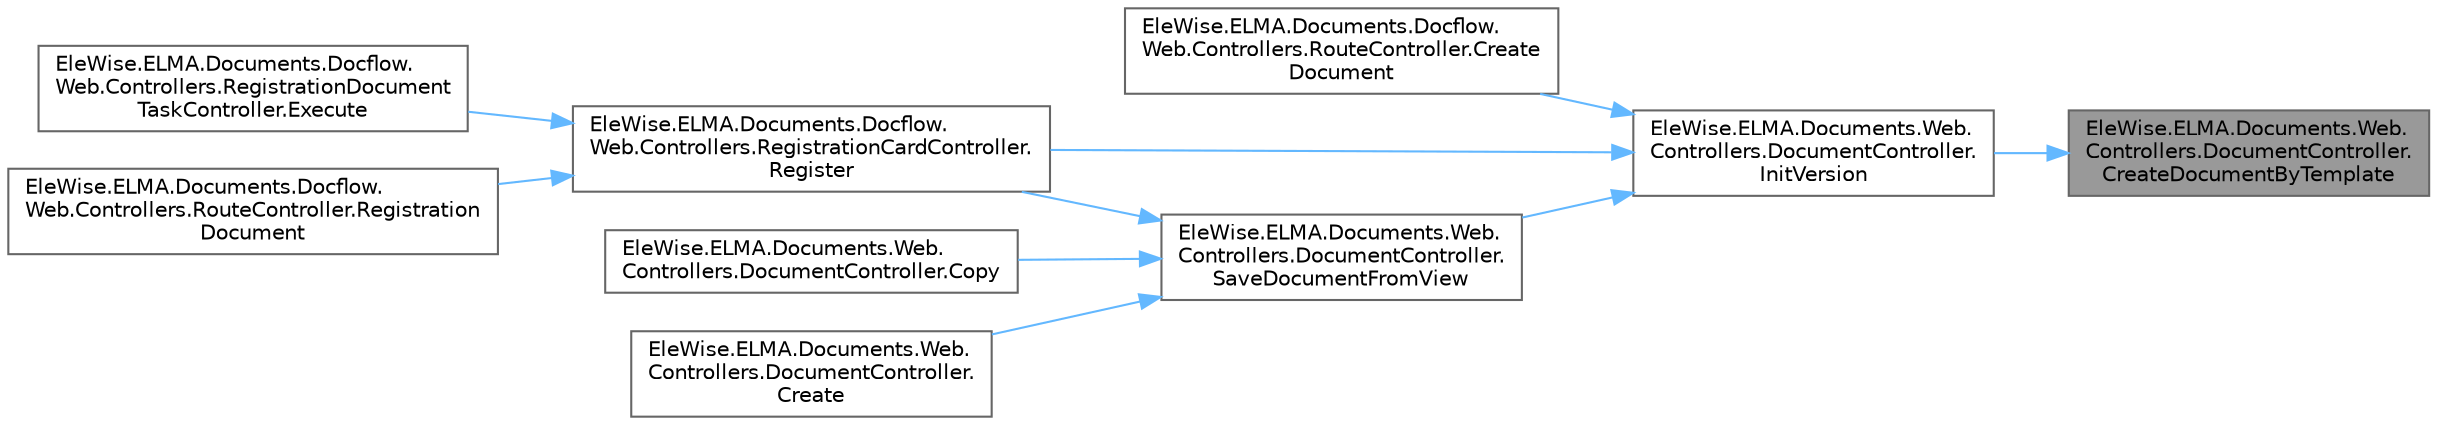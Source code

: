 digraph "EleWise.ELMA.Documents.Web.Controllers.DocumentController.CreateDocumentByTemplate"
{
 // LATEX_PDF_SIZE
  bgcolor="transparent";
  edge [fontname=Helvetica,fontsize=10,labelfontname=Helvetica,labelfontsize=10];
  node [fontname=Helvetica,fontsize=10,shape=box,height=0.2,width=0.4];
  rankdir="RL";
  Node1 [id="Node000001",label="EleWise.ELMA.Documents.Web.\lControllers.DocumentController.\lCreateDocumentByTemplate",height=0.2,width=0.4,color="gray40", fillcolor="grey60", style="filled", fontcolor="black",tooltip=" "];
  Node1 -> Node2 [id="edge1_Node000001_Node000002",dir="back",color="steelblue1",style="solid",tooltip=" "];
  Node2 [id="Node000002",label="EleWise.ELMA.Documents.Web.\lControllers.DocumentController.\lInitVersion",height=0.2,width=0.4,color="grey40", fillcolor="white", style="filled",URL="$class_ele_wise_1_1_e_l_m_a_1_1_documents_1_1_web_1_1_controllers_1_1_document_controller.html#a4f3e99da31d2711627a467f02fc8b4cc",tooltip=" "];
  Node2 -> Node3 [id="edge2_Node000002_Node000003",dir="back",color="steelblue1",style="solid",tooltip=" "];
  Node3 [id="Node000003",label="EleWise.ELMA.Documents.Docflow.\lWeb.Controllers.RouteController.Create\lDocument",height=0.2,width=0.4,color="grey40", fillcolor="white", style="filled",URL="$class_ele_wise_1_1_e_l_m_a_1_1_documents_1_1_docflow_1_1_web_1_1_controllers_1_1_route_controller.html#a20ca67955825fb9ae053ee652b4693b3",tooltip="Выполнение задачи"];
  Node2 -> Node4 [id="edge3_Node000002_Node000004",dir="back",color="steelblue1",style="solid",tooltip=" "];
  Node4 [id="Node000004",label="EleWise.ELMA.Documents.Docflow.\lWeb.Controllers.RegistrationCardController.\lRegister",height=0.2,width=0.4,color="grey40", fillcolor="white", style="filled",URL="$class_ele_wise_1_1_e_l_m_a_1_1_documents_1_1_docflow_1_1_web_1_1_controllers_1_1_registration_card_controller.html#ab224c6c5dc22ce7643dc48d812d8c95d",tooltip="Регистрайция документа"];
  Node4 -> Node5 [id="edge4_Node000004_Node000005",dir="back",color="steelblue1",style="solid",tooltip=" "];
  Node5 [id="Node000005",label="EleWise.ELMA.Documents.Docflow.\lWeb.Controllers.RegistrationDocument\lTaskController.Execute",height=0.2,width=0.4,color="grey40", fillcolor="white", style="filled",URL="$class_ele_wise_1_1_e_l_m_a_1_1_documents_1_1_docflow_1_1_web_1_1_controllers_1_1_registration_document_task_controller.html#a988dae60bec4176cce38fd0f1b440028",tooltip=" "];
  Node4 -> Node6 [id="edge5_Node000004_Node000006",dir="back",color="steelblue1",style="solid",tooltip=" "];
  Node6 [id="Node000006",label="EleWise.ELMA.Documents.Docflow.\lWeb.Controllers.RouteController.Registration\lDocument",height=0.2,width=0.4,color="grey40", fillcolor="white", style="filled",URL="$class_ele_wise_1_1_e_l_m_a_1_1_documents_1_1_docflow_1_1_web_1_1_controllers_1_1_route_controller.html#a58b167b06b0eeddc712a228ebe56158c",tooltip="Выполнение задачи регистрации документа"];
  Node2 -> Node7 [id="edge6_Node000002_Node000007",dir="back",color="steelblue1",style="solid",tooltip=" "];
  Node7 [id="Node000007",label="EleWise.ELMA.Documents.Web.\lControllers.DocumentController.\lSaveDocumentFromView",height=0.2,width=0.4,color="grey40", fillcolor="white", style="filled",URL="$class_ele_wise_1_1_e_l_m_a_1_1_documents_1_1_web_1_1_controllers_1_1_document_controller.html#a2544a485dcdd4b7e70c8c1425a3a957f",tooltip="Сохранить документ из модели отображения"];
  Node7 -> Node8 [id="edge7_Node000007_Node000008",dir="back",color="steelblue1",style="solid",tooltip=" "];
  Node8 [id="Node000008",label="EleWise.ELMA.Documents.Web.\lControllers.DocumentController.Copy",height=0.2,width=0.4,color="grey40", fillcolor="white", style="filled",URL="$class_ele_wise_1_1_e_l_m_a_1_1_documents_1_1_web_1_1_controllers_1_1_document_controller.html#a20d7d0b56d079769c697dd81c900a6eb",tooltip=" "];
  Node7 -> Node9 [id="edge8_Node000007_Node000009",dir="back",color="steelblue1",style="solid",tooltip=" "];
  Node9 [id="Node000009",label="EleWise.ELMA.Documents.Web.\lControllers.DocumentController.\lCreate",height=0.2,width=0.4,color="grey40", fillcolor="white", style="filled",URL="$class_ele_wise_1_1_e_l_m_a_1_1_documents_1_1_web_1_1_controllers_1_1_document_controller.html#a497c1f903fa0986e6bfcf25a64aef3ae",tooltip=" "];
  Node7 -> Node4 [id="edge9_Node000007_Node000004",dir="back",color="steelblue1",style="solid",tooltip=" "];
}
